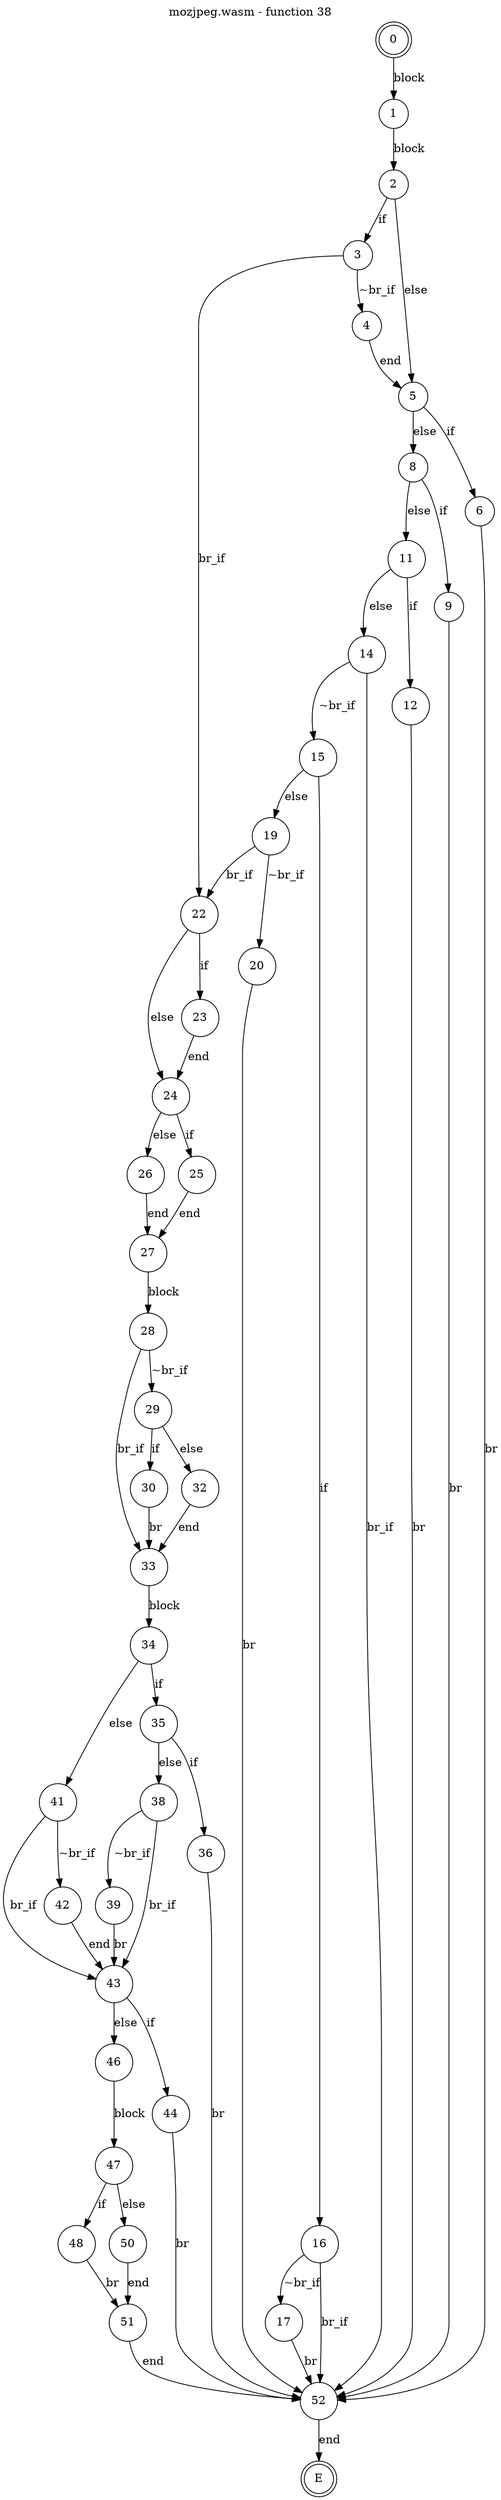 digraph finite_state_machine {
    label = "mozjpeg.wasm - function 38"
    labelloc =  t
    labelfontsize = 16
    labelfontcolor = black
    labelfontname = "Helvetica"
    node [shape = doublecircle]; 0 E ;
    node [shape = circle];
    0 -> 1[label="block"];
    1 -> 2[label="block"];
    2 -> 3[label="if"];
    2 -> 5[label="else"];
    3 -> 4[label="~br_if"];
    3 -> 22[label="br_if"];
    4 -> 5[label="end"];
    5 -> 6[label="if"];
    5 -> 8[label="else"];
    6 -> 52[label="br"];
    8 -> 9[label="if"];
    8 -> 11[label="else"];
    9 -> 52[label="br"];
    11 -> 12[label="if"];
    11 -> 14[label="else"];
    12 -> 52[label="br"];
    14 -> 15[label="~br_if"];
    14 -> 52[label="br_if"];
    15 -> 16[label="if"];
    15 -> 19[label="else"];
    16 -> 17[label="~br_if"];
    16 -> 52[label="br_if"];
    17 -> 52[label="br"];
    19 -> 20[label="~br_if"];
    19 -> 22[label="br_if"];
    20 -> 52[label="br"];
    22 -> 23[label="if"];
    22 -> 24[label="else"];
    23 -> 24[label="end"];
    24 -> 25[label="if"];
    24 -> 26[label="else"];
    25 -> 27[label="end"];
    26 -> 27[label="end"];
    27 -> 28[label="block"];
    28 -> 29[label="~br_if"];
    28 -> 33[label="br_if"];
    29 -> 30[label="if"];
    29 -> 32[label="else"];
    30 -> 33[label="br"];
    32 -> 33[label="end"];
    33 -> 34[label="block"];
    34 -> 35[label="if"];
    34 -> 41[label="else"];
    35 -> 36[label="if"];
    35 -> 38[label="else"];
    36 -> 52[label="br"];
    38 -> 39[label="~br_if"];
    38 -> 43[label="br_if"];
    39 -> 43[label="br"];
    41 -> 42[label="~br_if"];
    41 -> 43[label="br_if"];
    42 -> 43[label="end"];
    43 -> 44[label="if"];
    43 -> 46[label="else"];
    44 -> 52[label="br"];
    46 -> 47[label="block"];
    47 -> 48[label="if"];
    47 -> 50[label="else"];
    48 -> 51[label="br"];
    50 -> 51[label="end"];
    51 -> 52[label="end"];
    52 -> E[label="end"];
}
